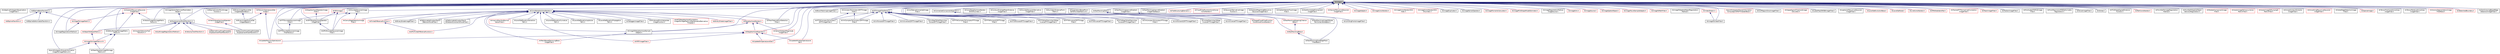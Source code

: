 digraph "itkImage.h"
{
 // LATEX_PDF_SIZE
  edge [fontname="Helvetica",fontsize="10",labelfontname="Helvetica",labelfontsize="10"];
  node [fontname="Helvetica",fontsize="10",shape=record];
  Node1 [label="itkImage.h",height=0.2,width=0.4,color="black", fillcolor="grey75", style="filled", fontcolor="black",tooltip=" "];
  Node1 -> Node2 [dir="back",color="midnightblue",fontsize="10",style="solid",fontname="Helvetica"];
  Node2 [label="itkAdaptiveHistogramEqualization\lImageFilter.h",height=0.2,width=0.4,color="black", fillcolor="white", style="filled",URL="$itkAdaptiveHistogramEqualizationImageFilter_8h.html",tooltip=" "];
  Node1 -> Node3 [dir="back",color="midnightblue",fontsize="10",style="solid",fontname="Helvetica"];
  Node3 [label="itkBSplineBaseTransform.h",height=0.2,width=0.4,color="black", fillcolor="white", style="filled",URL="$itkBSplineBaseTransform_8h.html",tooltip=" "];
  Node3 -> Node4 [dir="back",color="midnightblue",fontsize="10",style="solid",fontname="Helvetica"];
  Node4 [label="itkBSplineDeformableTransform.h",height=0.2,width=0.4,color="black", fillcolor="white", style="filled",URL="$itkBSplineDeformableTransform_8h.html",tooltip=" "];
  Node3 -> Node5 [dir="back",color="midnightblue",fontsize="10",style="solid",fontname="Helvetica"];
  Node5 [label="itkBSplineTransform.h",height=0.2,width=0.4,color="red", fillcolor="white", style="filled",URL="$itkBSplineTransform_8h.html",tooltip=" "];
  Node3 -> Node7 [dir="back",color="midnightblue",fontsize="10",style="solid",fontname="Helvetica"];
  Node7 [label="itkImageToImageMetric.h",height=0.2,width=0.4,color="red", fillcolor="white", style="filled",URL="$itkImageToImageMetric_8h.html",tooltip=" "];
  Node7 -> Node16 [dir="back",color="midnightblue",fontsize="10",style="solid",fontname="Helvetica"];
  Node16 [label="itkImageRegistrationMethod.h",height=0.2,width=0.4,color="black", fillcolor="white", style="filled",URL="$itkImageRegistrationMethod_8h.html",tooltip=" "];
  Node1 -> Node26 [dir="back",color="midnightblue",fontsize="10",style="solid",fontname="Helvetica"];
  Node26 [label="itkBSplineControlPointImage\lFunction.h",height=0.2,width=0.4,color="black", fillcolor="white", style="filled",URL="$itkBSplineControlPointImageFunction_8h.html",tooltip=" "];
  Node1 -> Node27 [dir="back",color="midnightblue",fontsize="10",style="solid",fontname="Helvetica"];
  Node27 [label="itkBinaryImageToLevelSet\lImageAdaptorBase.h",height=0.2,width=0.4,color="black", fillcolor="white", style="filled",URL="$itkBinaryImageToLevelSetImageAdaptorBase_8h.html",tooltip=" "];
  Node27 -> Node28 [dir="back",color="midnightblue",fontsize="10",style="solid",fontname="Helvetica"];
  Node28 [label="itkBinaryImageToLevelSet\lImageAdaptor.h",height=0.2,width=0.4,color="black", fillcolor="white", style="filled",URL="$itkBinaryImageToLevelSetImageAdaptor_8h.html",tooltip=" "];
  Node1 -> Node29 [dir="back",color="midnightblue",fontsize="10",style="solid",fontname="Helvetica"];
  Node29 [label="itkBlockMatchingImageFilter.h",height=0.2,width=0.4,color="black", fillcolor="white", style="filled",URL="$itkBlockMatchingImageFilter_8h.html",tooltip=" "];
  Node1 -> Node30 [dir="back",color="midnightblue",fontsize="10",style="solid",fontname="Helvetica"];
  Node30 [label="itkComplexToComplex1DFFTImage\lFilter.h",height=0.2,width=0.4,color="black", fillcolor="white", style="filled",URL="$itkComplexToComplex1DFFTImageFilter_8h.html",tooltip=" "];
  Node30 -> Node31 [dir="back",color="midnightblue",fontsize="10",style="solid",fontname="Helvetica"];
  Node31 [label="itkFFTWComplexToComplex1\lDFFTImageFilter.h",height=0.2,width=0.4,color="black", fillcolor="white", style="filled",URL="$itkFFTWComplexToComplex1DFFTImageFilter_8h.html",tooltip=" "];
  Node30 -> Node32 [dir="back",color="midnightblue",fontsize="10",style="solid",fontname="Helvetica"];
  Node32 [label="itkVnlComplexToComplex1DFFTImage\lFilter.h",height=0.2,width=0.4,color="black", fillcolor="white", style="filled",URL="$itkVnlComplexToComplex1DFFTImageFilter_8h.html",tooltip=" "];
  Node1 -> Node33 [dir="back",color="midnightblue",fontsize="10",style="solid",fontname="Helvetica"];
  Node33 [label="itkConfidenceConnectedImage\lFilter.h",height=0.2,width=0.4,color="black", fillcolor="white", style="filled",URL="$itkConfidenceConnectedImageFilter_8h.html",tooltip=" "];
  Node1 -> Node34 [dir="back",color="midnightblue",fontsize="10",style="solid",fontname="Helvetica"];
  Node34 [label="itkConnectedComponentAlgorithm.h",height=0.2,width=0.4,color="black", fillcolor="white", style="filled",URL="$itkConnectedComponentAlgorithm_8h.html",tooltip=" "];
  Node34 -> Node35 [dir="back",color="midnightblue",fontsize="10",style="solid",fontname="Helvetica"];
  Node35 [label="itkShapedFloodFilledFunction\lConditionalConstIterator.h",height=0.2,width=0.4,color="red", fillcolor="white", style="filled",URL="$itkShapedFloodFilledFunctionConditionalConstIterator_8h.html",tooltip=" "];
  Node1 -> Node38 [dir="back",color="midnightblue",fontsize="10",style="solid",fontname="Helvetica"];
  Node38 [label="itkConstNeighborhoodIterator.h",height=0.2,width=0.4,color="black", fillcolor="white", style="filled",URL="$itkConstNeighborhoodIterator_8h.html",tooltip=" "];
  Node38 -> Node39 [dir="back",color="midnightblue",fontsize="10",style="solid",fontname="Helvetica"];
  Node39 [label="itkANTSNeighborhoodCorrelation\lImageToImageMetricv4GetValueAndDerivative\lThreader.h",height=0.2,width=0.4,color="red", fillcolor="white", style="filled",URL="$itkANTSNeighborhoodCorrelationImageToImageMetricv4GetValueAndDerivativeThreader_8h.html",tooltip=" "];
  Node38 -> Node41 [dir="back",color="midnightblue",fontsize="10",style="solid",fontname="Helvetica"];
  Node41 [label="itkBinaryDilateImageFilter.h",height=0.2,width=0.4,color="red", fillcolor="white", style="filled",URL="$itkBinaryDilateImageFilter_8h.html",tooltip=" "];
  Node38 -> Node43 [dir="back",color="midnightblue",fontsize="10",style="solid",fontname="Helvetica"];
  Node43 [label="itkBinaryErodeImageFilter.h",height=0.2,width=0.4,color="black", fillcolor="white", style="filled",URL="$itkBinaryErodeImageFilter_8h.html",tooltip=" "];
  Node38 -> Node44 [dir="back",color="midnightblue",fontsize="10",style="solid",fontname="Helvetica"];
  Node44 [label="itkCannyEdgeDetectionImage\lFilter.h",height=0.2,width=0.4,color="red", fillcolor="white", style="filled",URL="$itkCannyEdgeDetectionImageFilter_8h.html",tooltip=" "];
  Node38 -> Node47 [dir="back",color="midnightblue",fontsize="10",style="solid",fontname="Helvetica"];
  Node47 [label="itkDeformableSimplexMesh3\lDBalloonForceFilter.h",height=0.2,width=0.4,color="black", fillcolor="white", style="filled",URL="$itkDeformableSimplexMesh3DBalloonForceFilter_8h.html",tooltip=" "];
  Node38 -> Node48 [dir="back",color="midnightblue",fontsize="10",style="solid",fontname="Helvetica"];
  Node48 [label="itkDeformableSimplexMesh3\lDGradientConstraintForceFilter.h",height=0.2,width=0.4,color="black", fillcolor="white", style="filled",URL="$itkDeformableSimplexMesh3DGradientConstraintForceFilter_8h.html",tooltip=" "];
  Node38 -> Node49 [dir="back",color="midnightblue",fontsize="10",style="solid",fontname="Helvetica"];
  Node49 [label="itkFiniteDifferenceFunction.h",height=0.2,width=0.4,color="red", fillcolor="white", style="filled",URL="$itkFiniteDifferenceFunction_8h.html",tooltip=" "];
  Node49 -> Node110 [dir="back",color="midnightblue",fontsize="10",style="solid",fontname="Helvetica"];
  Node110 [label="itkGPUFiniteDifferenceFunction.h",height=0.2,width=0.4,color="red", fillcolor="white", style="filled",URL="$itkGPUFiniteDifferenceFunction_8h.html",tooltip=" "];
  Node38 -> Node110 [dir="back",color="midnightblue",fontsize="10",style="solid",fontname="Helvetica"];
  Node38 -> Node134 [dir="back",color="midnightblue",fontsize="10",style="solid",fontname="Helvetica"];
  Node134 [label="itkImageToNeighborhoodSample\lAdaptor.h",height=0.2,width=0.4,color="black", fillcolor="white", style="filled",URL="$itkImageToNeighborhoodSampleAdaptor_8h.html",tooltip=" "];
  Node134 -> Node135 [dir="back",color="midnightblue",fontsize="10",style="solid",fontname="Helvetica"];
  Node135 [label="itkPatchBasedDenoisingBase\lImageFilter.h",height=0.2,width=0.4,color="red", fillcolor="white", style="filled",URL="$itkPatchBasedDenoisingBaseImageFilter_8h.html",tooltip=" "];
  Node38 -> Node86 [dir="back",color="midnightblue",fontsize="10",style="solid",fontname="Helvetica"];
  Node86 [label="itkImplicitManifoldNormal\lVectorFilter.h",height=0.2,width=0.4,color="red", fillcolor="white", style="filled",URL="$itkImplicitManifoldNormalVectorFilter_8h.html",tooltip=" "];
  Node38 -> Node137 [dir="back",color="midnightblue",fontsize="10",style="solid",fontname="Helvetica"];
  Node137 [label="itkLevelSetEquationAdvection\lTerm.h",height=0.2,width=0.4,color="black", fillcolor="white", style="filled",URL="$itkLevelSetEquationAdvectionTerm_8h.html",tooltip=" "];
  Node38 -> Node138 [dir="back",color="midnightblue",fontsize="10",style="solid",fontname="Helvetica"];
  Node138 [label="itkLevelSetEquationCurvature\lTerm.h",height=0.2,width=0.4,color="black", fillcolor="white", style="filled",URL="$itkLevelSetEquationCurvatureTerm_8h.html",tooltip=" "];
  Node38 -> Node139 [dir="back",color="midnightblue",fontsize="10",style="solid",fontname="Helvetica"];
  Node139 [label="itkLevelSetEquationLaplacian\lTerm.h",height=0.2,width=0.4,color="black", fillcolor="white", style="filled",URL="$itkLevelSetEquationLaplacianTerm_8h.html",tooltip=" "];
  Node38 -> Node140 [dir="back",color="midnightblue",fontsize="10",style="solid",fontname="Helvetica"];
  Node140 [label="itkLevelSetEquationPropagation\lTerm.h",height=0.2,width=0.4,color="black", fillcolor="white", style="filled",URL="$itkLevelSetEquationPropagationTerm_8h.html",tooltip=" "];
  Node38 -> Node141 [dir="back",color="midnightblue",fontsize="10",style="solid",fontname="Helvetica"];
  Node141 [label="itkMRFImageFilter.h",height=0.2,width=0.4,color="red", fillcolor="white", style="filled",URL="$itkMRFImageFilter_8h.html",tooltip=" "];
  Node38 -> Node143 [dir="back",color="midnightblue",fontsize="10",style="solid",fontname="Helvetica"];
  Node143 [label="itkMaskFeaturePointSelection\lFilter.h",height=0.2,width=0.4,color="black", fillcolor="white", style="filled",URL="$itkMaskFeaturePointSelectionFilter_8h.html",tooltip=" "];
  Node38 -> Node144 [dir="back",color="midnightblue",fontsize="10",style="solid",fontname="Helvetica"];
  Node144 [label="itkNeighborhoodIterator.h",height=0.2,width=0.4,color="red", fillcolor="white", style="filled",URL="$itkNeighborhoodIterator_8h.html",tooltip=" "];
  Node144 -> Node134 [dir="back",color="midnightblue",fontsize="10",style="solid",fontname="Helvetica"];
  Node144 -> Node197 [dir="back",color="midnightblue",fontsize="10",style="solid",fontname="Helvetica"];
  Node197 [label="itkNeighborhoodAlgorithm.h",height=0.2,width=0.4,color="red", fillcolor="white", style="filled",URL="$itkNeighborhoodAlgorithm_8h.html",tooltip=" "];
  Node197 -> Node141 [dir="back",color="midnightblue",fontsize="10",style="solid",fontname="Helvetica"];
  Node197 -> Node174 [dir="back",color="midnightblue",fontsize="10",style="solid",fontname="Helvetica"];
  Node174 [label="itkUpdateMalcolmSparseLevel\lSet.h",height=0.2,width=0.4,color="red", fillcolor="white", style="filled",URL="$itkUpdateMalcolmSparseLevelSet_8h.html",tooltip=" "];
  Node197 -> Node176 [dir="back",color="midnightblue",fontsize="10",style="solid",fontname="Helvetica"];
  Node176 [label="itkUpdateShiSparseLevelSet.h",height=0.2,width=0.4,color="red", fillcolor="white", style="filled",URL="$itkUpdateShiSparseLevelSet_8h.html",tooltip=" "];
  Node197 -> Node177 [dir="back",color="midnightblue",fontsize="10",style="solid",fontname="Helvetica"];
  Node177 [label="itkUpdateWhitakerSparseLevel\lSet.h",height=0.2,width=0.4,color="red", fillcolor="white", style="filled",URL="$itkUpdateWhitakerSparseLevelSet_8h.html",tooltip=" "];
  Node144 -> Node202 [dir="back",color="midnightblue",fontsize="10",style="solid",fontname="Helvetica"];
  Node202 [label="itkVectorGradientMagnitude\lImageFilter.h",height=0.2,width=0.4,color="red", fillcolor="white", style="filled",URL="$itkVectorGradientMagnitudeImageFilter_8h.html",tooltip=" "];
  Node38 -> Node135 [dir="back",color="midnightblue",fontsize="10",style="solid",fontname="Helvetica"];
  Node38 -> Node205 [dir="back",color="midnightblue",fontsize="10",style="solid",fontname="Helvetica"];
  Node205 [label="itkTobogganImageFilter.h",height=0.2,width=0.4,color="black", fillcolor="white", style="filled",URL="$itkTobogganImageFilter_8h.html",tooltip=" "];
  Node38 -> Node206 [dir="back",color="midnightblue",fontsize="10",style="solid",fontname="Helvetica"];
  Node206 [label="itkWindowedSincInterpolate\lImageFunction.h",height=0.2,width=0.4,color="black", fillcolor="white", style="filled",URL="$itkWindowedSincInterpolateImageFunction_8h.html",tooltip=" "];
  Node1 -> Node207 [dir="back",color="midnightblue",fontsize="10",style="solid",fontname="Helvetica"];
  Node207 [label="itkConstNeighborhoodIterator\lWithOnlyIndex.h",height=0.2,width=0.4,color="black", fillcolor="white", style="filled",URL="$itkConstNeighborhoodIteratorWithOnlyIndex_8h.html",tooltip=" "];
  Node1 -> Node208 [dir="back",color="midnightblue",fontsize="10",style="solid",fontname="Helvetica"];
  Node208 [label="itkContourDirectedMeanDistance\lImageFilter.h",height=0.2,width=0.4,color="black", fillcolor="white", style="filled",URL="$itkContourDirectedMeanDistanceImageFilter_8h.html",tooltip=" "];
  Node1 -> Node209 [dir="back",color="midnightblue",fontsize="10",style="solid",fontname="Helvetica"];
  Node209 [label="itkDefaultImageToImageMetric\lTraitsv4.h",height=0.2,width=0.4,color="black", fillcolor="white", style="filled",URL="$itkDefaultImageToImageMetricTraitsv4_8h.html",tooltip=" "];
  Node209 -> Node210 [dir="back",color="midnightblue",fontsize="10",style="solid",fontname="Helvetica"];
  Node210 [label="itkImageToImageMetricv4.h",height=0.2,width=0.4,color="red", fillcolor="white", style="filled",URL="$itkImageToImageMetricv4_8h.html",tooltip=" "];
  Node210 -> Node218 [dir="back",color="midnightblue",fontsize="10",style="solid",fontname="Helvetica"];
  Node218 [label="itkJointHistogramMutualInformation\lImageToImageMetricv4.h",height=0.2,width=0.4,color="black", fillcolor="white", style="filled",URL="$itkJointHistogramMutualInformationImageToImageMetricv4_8h.html",tooltip=" "];
  Node210 -> Node220 [dir="back",color="midnightblue",fontsize="10",style="solid",fontname="Helvetica"];
  Node220 [label="itkMeanSquaresImageToImage\lMetricv4.h",height=0.2,width=0.4,color="black", fillcolor="white", style="filled",URL="$itkMeanSquaresImageToImageMetricv4_8h.html",tooltip=" "];
  Node209 -> Node220 [dir="back",color="midnightblue",fontsize="10",style="solid",fontname="Helvetica"];
  Node1 -> Node221 [dir="back",color="midnightblue",fontsize="10",style="solid",fontname="Helvetica"];
  Node221 [label="itkDiscreteGaussianDerivative\lImageFilter.h",height=0.2,width=0.4,color="black", fillcolor="white", style="filled",URL="$itkDiscreteGaussianDerivativeImageFilter_8h.html",tooltip=" "];
  Node1 -> Node222 [dir="back",color="midnightblue",fontsize="10",style="solid",fontname="Helvetica"];
  Node222 [label="itkDiscreteGaussianImage\lFilter.h",height=0.2,width=0.4,color="black", fillcolor="white", style="filled",URL="$itkDiscreteGaussianImageFilter_8h.html",tooltip=" "];
  Node222 -> Node44 [dir="back",color="midnightblue",fontsize="10",style="solid",fontname="Helvetica"];
  Node222 -> Node223 [dir="back",color="midnightblue",fontsize="10",style="solid",fontname="Helvetica"];
  Node223 [label="itkFFTDiscreteGaussianImage\lFilter.h",height=0.2,width=0.4,color="black", fillcolor="white", style="filled",URL="$itkFFTDiscreteGaussianImageFilter_8h.html",tooltip=" "];
  Node223 -> Node224 [dir="back",color="midnightblue",fontsize="10",style="solid",fontname="Helvetica"];
  Node224 [label="itkFFTDiscreteGaussianImage\lFilterFactory.h",height=0.2,width=0.4,color="black", fillcolor="white", style="filled",URL="$itkFFTDiscreteGaussianImageFilterFactory_8h.html",tooltip=" "];
  Node222 -> Node225 [dir="back",color="midnightblue",fontsize="10",style="solid",fontname="Helvetica"];
  Node225 [label="itkGPUDiscreteGaussianImage\lFilter.h",height=0.2,width=0.4,color="black", fillcolor="white", style="filled",URL="$itkGPUDiscreteGaussianImageFilter_8h.html",tooltip=" "];
  Node1 -> Node226 [dir="back",color="midnightblue",fontsize="10",style="solid",fontname="Helvetica"];
  Node226 [label="itkDisplacementFieldTransform.h",height=0.2,width=0.4,color="black", fillcolor="white", style="filled",URL="$itkDisplacementFieldTransform_8h.html",tooltip=" "];
  Node226 -> Node227 [dir="back",color="midnightblue",fontsize="10",style="solid",fontname="Helvetica"];
  Node227 [label="itkBSplineSmoothingOnUpdate\lDisplacementFieldTransform.h",height=0.2,width=0.4,color="red", fillcolor="white", style="filled",URL="$itkBSplineSmoothingOnUpdateDisplacementFieldTransform_8h.html",tooltip=" "];
  Node226 -> Node228 [dir="back",color="midnightblue",fontsize="10",style="solid",fontname="Helvetica"];
  Node228 [label="itkConstantVelocityField\lTransform.h",height=0.2,width=0.4,color="red", fillcolor="white", style="filled",URL="$itkConstantVelocityFieldTransform_8h.html",tooltip=" "];
  Node226 -> Node231 [dir="back",color="midnightblue",fontsize="10",style="solid",fontname="Helvetica"];
  Node231 [label="itkGaussianSmoothingOnUpdate\lDisplacementFieldTransform.h",height=0.2,width=0.4,color="black", fillcolor="white", style="filled",URL="$itkGaussianSmoothingOnUpdateDisplacementFieldTransform_8h.html",tooltip=" "];
  Node226 -> Node232 [dir="back",color="midnightblue",fontsize="10",style="solid",fontname="Helvetica"];
  Node232 [label="itkObjectToObjectMetric.h",height=0.2,width=0.4,color="red", fillcolor="white", style="filled",URL="$itkObjectToObjectMetric_8h.html",tooltip=" "];
  Node232 -> Node210 [dir="back",color="midnightblue",fontsize="10",style="solid",fontname="Helvetica"];
  Node226 -> Node214 [dir="back",color="midnightblue",fontsize="10",style="solid",fontname="Helvetica"];
  Node214 [label="itkSyNImageRegistrationMethod.h",height=0.2,width=0.4,color="red", fillcolor="white", style="filled",URL="$itkSyNImageRegistrationMethod_8h.html",tooltip=" "];
  Node226 -> Node240 [dir="back",color="midnightblue",fontsize="10",style="solid",fontname="Helvetica"];
  Node240 [label="itkVelocityFieldTransform.h",height=0.2,width=0.4,color="red", fillcolor="white", style="filled",URL="$itkVelocityFieldTransform_8h.html",tooltip=" "];
  Node1 -> Node244 [dir="back",color="midnightblue",fontsize="10",style="solid",fontname="Helvetica"];
  Node244 [label="itkEuclideanDistancePoint\lMetric.h",height=0.2,width=0.4,color="black", fillcolor="white", style="filled",URL="$itkEuclideanDistancePointMetric_8h.html",tooltip=" "];
  Node1 -> Node237 [dir="back",color="midnightblue",fontsize="10",style="solid",fontname="Helvetica"];
  Node237 [label="itkExpectationBasedPoint\lSetToPointSetMetricv4.h",height=0.2,width=0.4,color="black", fillcolor="white", style="filled",URL="$itkExpectationBasedPointSetToPointSetMetricv4_8h.html",tooltip=" "];
  Node1 -> Node223 [dir="back",color="midnightblue",fontsize="10",style="solid",fontname="Helvetica"];
  Node1 -> Node224 [dir="back",color="midnightblue",fontsize="10",style="solid",fontname="Helvetica"];
  Node1 -> Node245 [dir="back",color="midnightblue",fontsize="10",style="solid",fontname="Helvetica"];
  Node245 [label="itkFFTImageFilterFactory.h",height=0.2,width=0.4,color="black", fillcolor="white", style="filled",URL="$itkFFTImageFilterFactory_8h.html",tooltip=" "];
  Node245 -> Node31 [dir="back",color="midnightblue",fontsize="10",style="solid",fontname="Helvetica"];
  Node245 -> Node246 [dir="back",color="midnightblue",fontsize="10",style="solid",fontname="Helvetica"];
  Node246 [label="itkFFTWComplexToComplexFFTImage\lFilter.h",height=0.2,width=0.4,color="black", fillcolor="white", style="filled",URL="$itkFFTWComplexToComplexFFTImageFilter_8h.html",tooltip=" "];
  Node245 -> Node247 [dir="back",color="midnightblue",fontsize="10",style="solid",fontname="Helvetica"];
  Node247 [label="itkFFTWForward1DFFTImage\lFilter.h",height=0.2,width=0.4,color="black", fillcolor="white", style="filled",URL="$itkFFTWForward1DFFTImageFilter_8h.html",tooltip=" "];
  Node245 -> Node248 [dir="back",color="midnightblue",fontsize="10",style="solid",fontname="Helvetica"];
  Node248 [label="itkFFTWForwardFFTImageFilter.h",height=0.2,width=0.4,color="black", fillcolor="white", style="filled",URL="$itkFFTWForwardFFTImageFilter_8h.html",tooltip=" "];
  Node245 -> Node249 [dir="back",color="midnightblue",fontsize="10",style="solid",fontname="Helvetica"];
  Node249 [label="itkFFTWHalfHermitianToReal\lInverseFFTImageFilter.h",height=0.2,width=0.4,color="black", fillcolor="white", style="filled",URL="$itkFFTWHalfHermitianToRealInverseFFTImageFilter_8h.html",tooltip=" "];
  Node245 -> Node250 [dir="back",color="midnightblue",fontsize="10",style="solid",fontname="Helvetica"];
  Node250 [label="itkFFTWInverse1DFFTImage\lFilter.h",height=0.2,width=0.4,color="black", fillcolor="white", style="filled",URL="$itkFFTWInverse1DFFTImageFilter_8h.html",tooltip=" "];
  Node245 -> Node251 [dir="back",color="midnightblue",fontsize="10",style="solid",fontname="Helvetica"];
  Node251 [label="itkFFTWInverseFFTImageFilter.h",height=0.2,width=0.4,color="black", fillcolor="white", style="filled",URL="$itkFFTWInverseFFTImageFilter_8h.html",tooltip=" "];
  Node245 -> Node252 [dir="back",color="midnightblue",fontsize="10",style="solid",fontname="Helvetica"];
  Node252 [label="itkFFTWRealToHalfHermitian\lForwardFFTImageFilter.h",height=0.2,width=0.4,color="black", fillcolor="white", style="filled",URL="$itkFFTWRealToHalfHermitianForwardFFTImageFilter_8h.html",tooltip=" "];
  Node245 -> Node32 [dir="back",color="midnightblue",fontsize="10",style="solid",fontname="Helvetica"];
  Node245 -> Node253 [dir="back",color="midnightblue",fontsize="10",style="solid",fontname="Helvetica"];
  Node253 [label="itkVnlComplexToComplexFFTImage\lFilter.h",height=0.2,width=0.4,color="black", fillcolor="white", style="filled",URL="$itkVnlComplexToComplexFFTImageFilter_8h.html",tooltip=" "];
  Node245 -> Node254 [dir="back",color="midnightblue",fontsize="10",style="solid",fontname="Helvetica"];
  Node254 [label="itkVnlForward1DFFTImageFilter.h",height=0.2,width=0.4,color="black", fillcolor="white", style="filled",URL="$itkVnlForward1DFFTImageFilter_8h.html",tooltip=" "];
  Node245 -> Node255 [dir="back",color="midnightblue",fontsize="10",style="solid",fontname="Helvetica"];
  Node255 [label="itkVnlForwardFFTImageFilter.h",height=0.2,width=0.4,color="black", fillcolor="white", style="filled",URL="$itkVnlForwardFFTImageFilter_8h.html",tooltip=" "];
  Node245 -> Node256 [dir="back",color="midnightblue",fontsize="10",style="solid",fontname="Helvetica"];
  Node256 [label="itkVnlHalfHermitianToReal\lInverseFFTImageFilter.h",height=0.2,width=0.4,color="black", fillcolor="white", style="filled",URL="$itkVnlHalfHermitianToRealInverseFFTImageFilter_8h.html",tooltip=" "];
  Node245 -> Node257 [dir="back",color="midnightblue",fontsize="10",style="solid",fontname="Helvetica"];
  Node257 [label="itkVnlInverse1DFFTImageFilter.h",height=0.2,width=0.4,color="black", fillcolor="white", style="filled",URL="$itkVnlInverse1DFFTImageFilter_8h.html",tooltip=" "];
  Node245 -> Node258 [dir="back",color="midnightblue",fontsize="10",style="solid",fontname="Helvetica"];
  Node258 [label="itkVnlInverseFFTImageFilter.h",height=0.2,width=0.4,color="black", fillcolor="white", style="filled",URL="$itkVnlInverseFFTImageFilter_8h.html",tooltip=" "];
  Node245 -> Node259 [dir="back",color="midnightblue",fontsize="10",style="solid",fontname="Helvetica"];
  Node259 [label="itkVnlRealToHalfHermitian\lForwardFFTImageFilter.h",height=0.2,width=0.4,color="black", fillcolor="white", style="filled",URL="$itkVnlRealToHalfHermitianForwardFFTImageFilter_8h.html",tooltip=" "];
  Node1 -> Node260 [dir="back",color="midnightblue",fontsize="10",style="solid",fontname="Helvetica"];
  Node260 [label="itkFastMarchingTraits.h",height=0.2,width=0.4,color="black", fillcolor="white", style="filled",URL="$itkFastMarchingTraits_8h.html",tooltip=" "];
  Node260 -> Node261 [dir="back",color="midnightblue",fontsize="10",style="solid",fontname="Helvetica"];
  Node261 [label="itkFastMarchingBase.h",height=0.2,width=0.4,color="red", fillcolor="white", style="filled",URL="$itkFastMarchingBase_8h.html",tooltip=" "];
  Node261 -> Node262 [dir="back",color="midnightblue",fontsize="10",style="solid",fontname="Helvetica"];
  Node262 [label="itkFastMarchingQuadEdgeMesh\lFilterBase.h",height=0.2,width=0.4,color="black", fillcolor="white", style="filled",URL="$itkFastMarchingQuadEdgeMeshFilterBase_8h.html",tooltip=" "];
  Node260 -> Node263 [dir="back",color="midnightblue",fontsize="10",style="solid",fontname="Helvetica"];
  Node263 [label="itkFastMarchingImageToNode\lPairContainerAdaptor.h",height=0.2,width=0.4,color="black", fillcolor="white", style="filled",URL="$itkFastMarchingImageToNodePairContainerAdaptor_8h.html",tooltip=" "];
  Node260 -> Node262 [dir="back",color="midnightblue",fontsize="10",style="solid",fontname="Helvetica"];
  Node260 -> Node264 [dir="back",color="midnightblue",fontsize="10",style="solid",fontname="Helvetica"];
  Node264 [label="itkFastMarchingStoppingCriterion\lBase.h",height=0.2,width=0.4,color="red", fillcolor="white", style="filled",URL="$itkFastMarchingStoppingCriterionBase_8h.html",tooltip=" "];
  Node264 -> Node261 [dir="back",color="midnightblue",fontsize="10",style="solid",fontname="Helvetica"];
  Node1 -> Node268 [dir="back",color="midnightblue",fontsize="10",style="solid",fontname="Helvetica"];
  Node268 [label="itkFastMarchingUpwindGradient\lImageFilter.h",height=0.2,width=0.4,color="black", fillcolor="white", style="filled",URL="$itkFastMarchingUpwindGradientImageFilter_8h.html",tooltip=" "];
  Node268 -> Node269 [dir="back",color="midnightblue",fontsize="10",style="solid",fontname="Helvetica"];
  Node269 [label="itkCollidingFrontsImageFilter.h",height=0.2,width=0.4,color="black", fillcolor="white", style="filled",URL="$itkCollidingFrontsImageFilter_8h.html",tooltip=" "];
  Node1 -> Node184 [dir="back",color="midnightblue",fontsize="10",style="solid",fontname="Helvetica"];
  Node184 [label="itkFastMarchingUpwindGradient\lImageFilterBase.h",height=0.2,width=0.4,color="black", fillcolor="white", style="filled",URL="$itkFastMarchingUpwindGradientImageFilterBase_8h.html",tooltip=" "];
  Node1 -> Node270 [dir="back",color="midnightblue",fontsize="10",style="solid",fontname="Helvetica"];
  Node270 [label="itkFlatStructuringElement.h",height=0.2,width=0.4,color="red", fillcolor="white", style="filled",URL="$itkFlatStructuringElement_8h.html",tooltip=" "];
  Node1 -> Node273 [dir="back",color="midnightblue",fontsize="10",style="solid",fontname="Helvetica"];
  Node273 [label="itkFloodFilledFunctionConditional\lConstIterator.h",height=0.2,width=0.4,color="red", fillcolor="white", style="filled",URL="$itkFloodFilledFunctionConditionalConstIterator_8h.html",tooltip=" "];
  Node1 -> Node278 [dir="back",color="midnightblue",fontsize="10",style="solid",fontname="Helvetica"];
  Node278 [label="itkGPUImage.h",height=0.2,width=0.4,color="red", fillcolor="white", style="filled",URL="$itkGPUImage_8h.html",tooltip=" "];
  Node278 -> Node225 [dir="back",color="midnightblue",fontsize="10",style="solid",fontname="Helvetica"];
  Node278 -> Node288 [dir="back",color="midnightblue",fontsize="10",style="solid",fontname="Helvetica"];
  Node288 [label="itkGPUNeighborhoodOperator\lImageFilter.h",height=0.2,width=0.4,color="black", fillcolor="white", style="filled",URL="$itkGPUNeighborhoodOperatorImageFilter_8h.html",tooltip=" "];
  Node288 -> Node225 [dir="back",color="midnightblue",fontsize="10",style="solid",fontname="Helvetica"];
  Node1 -> Node288 [dir="back",color="midnightblue",fontsize="10",style="solid",fontname="Helvetica"];
  Node1 -> Node290 [dir="back",color="midnightblue",fontsize="10",style="solid",fontname="Helvetica"];
  Node290 [label="itkGaussianDerivativeImage\lFunction.h",height=0.2,width=0.4,color="black", fillcolor="white", style="filled",URL="$itkGaussianDerivativeImageFunction_8h.html",tooltip=" "];
  Node1 -> Node291 [dir="back",color="midnightblue",fontsize="10",style="solid",fontname="Helvetica"];
  Node291 [label="itkGradientMagnitudeRecursive\lGaussianImageFilter.h",height=0.2,width=0.4,color="black", fillcolor="white", style="filled",URL="$itkGradientMagnitudeRecursiveGaussianImageFilter_8h.html",tooltip=" "];
  Node1 -> Node292 [dir="back",color="midnightblue",fontsize="10",style="solid",fontname="Helvetica"];
  Node292 [label="itkGradientRecursiveGaussian\lImageFilter.h",height=0.2,width=0.4,color="red", fillcolor="white", style="filled",URL="$itkGradientRecursiveGaussianImageFilter_8h.html",tooltip=" "];
  Node292 -> Node209 [dir="back",color="midnightblue",fontsize="10",style="solid",fontname="Helvetica"];
  Node292 -> Node7 [dir="back",color="midnightblue",fontsize="10",style="solid",fontname="Helvetica"];
  Node292 -> Node301 [dir="back",color="midnightblue",fontsize="10",style="solid",fontname="Helvetica"];
  Node301 [label="itkVectorImageToImageMetric\lTraitsv4.h",height=0.2,width=0.4,color="black", fillcolor="white", style="filled",URL="$itkVectorImageToImageMetricTraitsv4_8h.html",tooltip=" "];
  Node1 -> Node302 [dir="back",color="midnightblue",fontsize="10",style="solid",fontname="Helvetica"];
  Node302 [label="itkGradientVectorFlowImage\lFilter.h",height=0.2,width=0.4,color="black", fillcolor="white", style="filled",URL="$itkGradientVectorFlowImageFilter_8h.html",tooltip=" "];
  Node1 -> Node303 [dir="back",color="midnightblue",fontsize="10",style="solid",fontname="Helvetica"];
  Node303 [label="itkHardConnectedComponent\lImageFilter.h",height=0.2,width=0.4,color="black", fillcolor="white", style="filled",URL="$itkHardConnectedComponentImageFilter_8h.html",tooltip=" "];
  Node1 -> Node304 [dir="back",color="midnightblue",fontsize="10",style="solid",fontname="Helvetica"];
  Node304 [label="itkHessianRecursiveGaussian\lImageFilter.h",height=0.2,width=0.4,color="red", fillcolor="white", style="filled",URL="$itkHessianRecursiveGaussianImageFilter_8h.html",tooltip=" "];
  Node1 -> Node306 [dir="back",color="midnightblue",fontsize="10",style="solid",fontname="Helvetica"];
  Node306 [label="itkImageAdaptor.h",height=0.2,width=0.4,color="red", fillcolor="white", style="filled",URL="$itkImageAdaptor_8h.html",tooltip=" "];
  Node1 -> Node333 [dir="back",color="midnightblue",fontsize="10",style="solid",fontname="Helvetica"];
  Node333 [label="itkImageConstIterator.h",height=0.2,width=0.4,color="red", fillcolor="white", style="filled",URL="$itkImageConstIterator_8h.html",tooltip=" "];
  Node1 -> Node380 [dir="back",color="midnightblue",fontsize="10",style="solid",fontname="Helvetica"];
  Node380 [label="itkImageConstIteratorWith\lIndex.h",height=0.2,width=0.4,color="red", fillcolor="white", style="filled",URL="$itkImageConstIteratorWithIndex_8h.html",tooltip=" "];
  Node1 -> Node524 [dir="back",color="midnightblue",fontsize="10",style="solid",fontname="Helvetica"];
  Node524 [label="itkImageConstIteratorWith\lOnlyIndex.h",height=0.2,width=0.4,color="red", fillcolor="white", style="filled",URL="$itkImageConstIteratorWithOnlyIndex_8h.html",tooltip=" "];
  Node1 -> Node527 [dir="back",color="midnightblue",fontsize="10",style="solid",fontname="Helvetica"];
  Node527 [label="itkImageDuplicator.h",height=0.2,width=0.4,color="black", fillcolor="white", style="filled",URL="$itkImageDuplicator_8h.html",tooltip=" "];
  Node1 -> Node528 [dir="back",color="midnightblue",fontsize="10",style="solid",fontname="Helvetica"];
  Node528 [label="itkImageKernelOperator.h",height=0.2,width=0.4,color="black", fillcolor="white", style="filled",URL="$itkImageKernelOperator_8h.html",tooltip=" "];
  Node1 -> Node529 [dir="back",color="midnightblue",fontsize="10",style="solid",fontname="Helvetica"];
  Node529 [label="itkImageMomentsCalculator.h",height=0.2,width=0.4,color="red", fillcolor="white", style="filled",URL="$itkImageMomentsCalculator_8h.html",tooltip=" "];
  Node1 -> Node354 [dir="back",color="midnightblue",fontsize="10",style="solid",fontname="Helvetica"];
  Node354 [label="itkImagePCAShapeModelEstimator.h",height=0.2,width=0.4,color="red", fillcolor="white", style="filled",URL="$itkImagePCAShapeModelEstimator_8h.html",tooltip=" "];
  Node1 -> Node16 [dir="back",color="midnightblue",fontsize="10",style="solid",fontname="Helvetica"];
  Node1 -> Node405 [dir="back",color="midnightblue",fontsize="10",style="solid",fontname="Helvetica"];
  Node405 [label="itkImageRegistrationMethod\lImageSource.h",height=0.2,width=0.4,color="black", fillcolor="white", style="filled",URL="$itkImageRegistrationMethodImageSource_8h.html",tooltip=" "];
  Node1 -> Node532 [dir="back",color="midnightblue",fontsize="10",style="solid",fontname="Helvetica"];
  Node532 [label="itkImageSink.h",height=0.2,width=0.4,color="red", fillcolor="white", style="filled",URL="$itkImageSink_8h.html",tooltip=" "];
  Node1 -> Node553 [dir="back",color="midnightblue",fontsize="10",style="solid",fontname="Helvetica"];
  Node553 [label="itkImageSource.h",height=0.2,width=0.4,color="red", fillcolor="white", style="filled",URL="$itkImageSource_8h.html",tooltip=" "];
  Node1 -> Node801 [dir="back",color="midnightblue",fontsize="10",style="solid",fontname="Helvetica"];
  Node801 [label="itkImageSpatialObject.h",height=0.2,width=0.4,color="red", fillcolor="white", style="filled",URL="$itkImageSpatialObject_8h.html",tooltip=" "];
  Node1 -> Node359 [dir="back",color="midnightblue",fontsize="10",style="solid",fontname="Helvetica"];
  Node359 [label="itkImageToListSampleAdaptor.h",height=0.2,width=0.4,color="red", fillcolor="white", style="filled",URL="$itkImageToListSampleAdaptor_8h.html",tooltip=" "];
  Node1 -> Node134 [dir="back",color="midnightblue",fontsize="10",style="solid",fontname="Helvetica"];
  Node1 -> Node803 [dir="back",color="midnightblue",fontsize="10",style="solid",fontname="Helvetica"];
  Node803 [label="itkImageToPathFilter.h",height=0.2,width=0.4,color="red", fillcolor="white", style="filled",URL="$itkImageToPathFilter_8h.html",tooltip=" "];
  Node1 -> Node804 [dir="back",color="midnightblue",fontsize="10",style="solid",fontname="Helvetica"];
  Node804 [label="itkImageToSpatialObjectRegistration\lMethod.h",height=0.2,width=0.4,color="black", fillcolor="white", style="filled",URL="$itkImageToSpatialObjectRegistrationMethod_8h.html",tooltip=" "];
  Node1 -> Node805 [dir="back",color="midnightblue",fontsize="10",style="solid",fontname="Helvetica"];
  Node805 [label="itkImageToVideoFilter.h",height=0.2,width=0.4,color="black", fillcolor="white", style="filled",URL="$itkImageToVideoFilter_8h.html",tooltip=" "];
  Node1 -> Node806 [dir="back",color="midnightblue",fontsize="10",style="solid",fontname="Helvetica"];
  Node806 [label="itkImageVectorOptimizerParameters\lHelper.h",height=0.2,width=0.4,color="black", fillcolor="white", style="filled",URL="$itkImageVectorOptimizerParametersHelper_8h.html",tooltip=" "];
  Node806 -> Node226 [dir="back",color="midnightblue",fontsize="10",style="solid",fontname="Helvetica"];
  Node1 -> Node807 [dir="back",color="midnightblue",fontsize="10",style="solid",fontname="Helvetica"];
  Node807 [label="itkJointHistogramMutualInformation\lComputeJointPDFThreaderBase.h",height=0.2,width=0.4,color="red", fillcolor="white", style="filled",URL="$itkJointHistogramMutualInformationComputeJointPDFThreaderBase_8h.html",tooltip=" "];
  Node1 -> Node218 [dir="back",color="midnightblue",fontsize="10",style="solid",fontname="Helvetica"];
  Node1 -> Node366 [dir="back",color="midnightblue",fontsize="10",style="solid",fontname="Helvetica"];
  Node366 [label="itkKLMRegionGrowImageFilter.h",height=0.2,width=0.4,color="black", fillcolor="white", style="filled",URL="$itkKLMRegionGrowImageFilter_8h.html",tooltip=" "];
  Node1 -> Node809 [dir="back",color="midnightblue",fontsize="10",style="solid",fontname="Helvetica"];
  Node809 [label="itkKappaSigmaThresholdImage\lCalculator.h",height=0.2,width=0.4,color="red", fillcolor="white", style="filled",URL="$itkKappaSigmaThresholdImageCalculator_8h.html",tooltip=" "];
  Node1 -> Node720 [dir="back",color="midnightblue",fontsize="10",style="solid",fontname="Helvetica"];
  Node720 [label="itkLabelMapToRGBImageFilter.h",height=0.2,width=0.4,color="black", fillcolor="white", style="filled",URL="$itkLabelMapToRGBImageFilter_8h.html",tooltip=" "];
  Node1 -> Node660 [dir="back",color="midnightblue",fontsize="10",style="solid",fontname="Helvetica"];
  Node660 [label="itkLaplacianRecursiveGaussian\lImageFilter.h",height=0.2,width=0.4,color="black", fillcolor="white", style="filled",URL="$itkLaplacianRecursiveGaussianImageFilter_8h.html",tooltip=" "];
  Node1 -> Node409 [dir="back",color="midnightblue",fontsize="10",style="solid",fontname="Helvetica"];
  Node409 [label="itkLevelSetEvolutionBase.h",height=0.2,width=0.4,color="red", fillcolor="white", style="filled",URL="$itkLevelSetEvolutionBase_8h.html",tooltip=" "];
  Node1 -> Node810 [dir="back",color="midnightblue",fontsize="10",style="solid",fontname="Helvetica"];
  Node810 [label="itkLevelSetNode.h",height=0.2,width=0.4,color="red", fillcolor="white", style="filled",URL="$itkLevelSetNode_8h.html",tooltip=" "];
  Node1 -> Node816 [dir="back",color="midnightblue",fontsize="10",style="solid",fontname="Helvetica"];
  Node816 [label="itkLineConstIterator.h",height=0.2,width=0.4,color="red", fillcolor="white", style="filled",URL="$itkLineConstIterator_8h.html",tooltip=" "];
  Node1 -> Node818 [dir="back",color="midnightblue",fontsize="10",style="solid",fontname="Helvetica"];
  Node818 [label="itkMRASlabIdentifier.h",height=0.2,width=0.4,color="red", fillcolor="white", style="filled",URL="$itkMRASlabIdentifier_8h.html",tooltip=" "];
  Node1 -> Node819 [dir="back",color="midnightblue",fontsize="10",style="solid",fontname="Helvetica"];
  Node819 [label="itkMalcolmSparseLevelSet\lImage.h",height=0.2,width=0.4,color="red", fillcolor="white", style="filled",URL="$itkMalcolmSparseLevelSetImage_8h.html",tooltip=" "];
  Node819 -> Node28 [dir="back",color="midnightblue",fontsize="10",style="solid",fontname="Helvetica"];
  Node819 -> Node174 [dir="back",color="midnightblue",fontsize="10",style="solid",fontname="Helvetica"];
  Node1 -> Node143 [dir="back",color="midnightblue",fontsize="10",style="solid",fontname="Helvetica"];
  Node1 -> Node725 [dir="back",color="midnightblue",fontsize="10",style="solid",fontname="Helvetica"];
  Node725 [label="itkMaskedFFTNormalizedCorrelation\lImageFilter.h",height=0.2,width=0.4,color="red", fillcolor="white", style="filled",URL="$itkMaskedFFTNormalizedCorrelationImageFilter_8h.html",tooltip=" "];
  Node1 -> Node451 [dir="back",color="midnightblue",fontsize="10",style="solid",fontname="Helvetica"];
  Node451 [label="itkMeanImageFilter.h",height=0.2,width=0.4,color="red", fillcolor="white", style="filled",URL="$itkMeanImageFilter_8h.html",tooltip=" "];
  Node1 -> Node452 [dir="back",color="midnightblue",fontsize="10",style="solid",fontname="Helvetica"];
  Node452 [label="itkMedianImageFilter.h",height=0.2,width=0.4,color="black", fillcolor="white", style="filled",URL="$itkMedianImageFilter_8h.html",tooltip=" "];
  Node1 -> Node371 [dir="back",color="midnightblue",fontsize="10",style="solid",fontname="Helvetica"];
  Node371 [label="itkMultiLabelSTAPLEImage\lFilter.h",height=0.2,width=0.4,color="black", fillcolor="white", style="filled",URL="$itkMultiLabelSTAPLEImageFilter_8h.html",tooltip=" "];
  Node1 -> Node80 [dir="back",color="midnightblue",fontsize="10",style="solid",fontname="Helvetica"];
  Node80 [label="itkMultiResolutionPDEDeformable\lRegistration.h",height=0.2,width=0.4,color="black", fillcolor="white", style="filled",URL="$itkMultiResolutionPDEDeformableRegistration_8h.html",tooltip=" "];
  Node1 -> Node197 [dir="back",color="midnightblue",fontsize="10",style="solid",fontname="Helvetica"];
  Node1 -> Node733 [dir="back",color="midnightblue",fontsize="10",style="solid",fontname="Helvetica"];
  Node733 [label="itkNeighborhoodOperatorImage\lFilter.h",height=0.2,width=0.4,color="red", fillcolor="white", style="filled",URL="$itkNeighborhoodOperatorImageFilter_8h.html",tooltip=" "];
  Node733 -> Node288 [dir="back",color="midnightblue",fontsize="10",style="solid",fontname="Helvetica"];
  Node1 -> Node453 [dir="back",color="midnightblue",fontsize="10",style="solid",fontname="Helvetica"];
  Node453 [label="itkNoiseImageFilter.h",height=0.2,width=0.4,color="black", fillcolor="white", style="filled",URL="$itkNoiseImageFilter_8h.html",tooltip=" "];
  Node1 -> Node232 [dir="back",color="midnightblue",fontsize="10",style="solid",fontname="Helvetica"];
  Node1 -> Node820 [dir="back",color="midnightblue",fontsize="10",style="solid",fontname="Helvetica"];
  Node820 [label="itkOctree.h",height=0.2,width=0.4,color="black", fillcolor="white", style="filled",URL="$itkOctree_8h.html",tooltip=" "];
  Node1 -> Node821 [dir="back",color="midnightblue",fontsize="10",style="solid",fontname="Helvetica"];
  Node821 [label="itkPCAShapeSignedDistance\lFunction.h",height=0.2,width=0.4,color="black", fillcolor="white", style="filled",URL="$itkPCAShapeSignedDistanceFunction_8h.html",tooltip=" "];
  Node1 -> Node822 [dir="back",color="midnightblue",fontsize="10",style="solid",fontname="Helvetica"];
  Node822 [label="itkPathConstIterator.h",height=0.2,width=0.4,color="red", fillcolor="white", style="filled",URL="$itkPathConstIterator_8h.html",tooltip=" "];
  Node1 -> Node297 [dir="back",color="midnightblue",fontsize="10",style="solid",fontname="Helvetica"];
  Node297 [label="itkPointSetToImageRegistration\lMethod.h",height=0.2,width=0.4,color="black", fillcolor="white", style="filled",URL="$itkPointSetToImageRegistrationMethod_8h.html",tooltip=" "];
  Node1 -> Node298 [dir="back",color="midnightblue",fontsize="10",style="solid",fontname="Helvetica"];
  Node298 [label="itkPointSetToSpatialObject\lDemonsRegistration.h",height=0.2,width=0.4,color="black", fillcolor="white", style="filled",URL="$itkPointSetToSpatialObjectDemonsRegistration_8h.html",tooltip=" "];
  Node1 -> Node661 [dir="back",color="midnightblue",fontsize="10",style="solid",fontname="Helvetica"];
  Node661 [label="itkRelabelComponentImage\lFilter.h",height=0.2,width=0.4,color="red", fillcolor="white", style="filled",URL="$itkRelabelComponentImageFilter_8h.html",tooltip=" "];
  Node1 -> Node824 [dir="back",color="midnightblue",fontsize="10",style="solid",fontname="Helvetica"];
  Node824 [label="itkScalarImageToCooccurrence\lMatrixFilter.h",height=0.2,width=0.4,color="red", fillcolor="white", style="filled",URL="$itkScalarImageToCooccurrenceMatrixFilter_8h.html",tooltip=" "];
  Node1 -> Node826 [dir="back",color="midnightblue",fontsize="10",style="solid",fontname="Helvetica"];
  Node826 [label="itkScalarImageToRunLength\lMatrixFilter.h",height=0.2,width=0.4,color="red", fillcolor="white", style="filled",URL="$itkScalarImageToRunLengthMatrixFilter_8h.html",tooltip=" "];
  Node1 -> Node454 [dir="back",color="midnightblue",fontsize="10",style="solid",fontname="Helvetica"];
  Node454 [label="itkSimpleContourExtractor\lImageFilter.h",height=0.2,width=0.4,color="black", fillcolor="white", style="filled",URL="$itkSimpleContourExtractorImageFilter_8h.html",tooltip=" "];
  Node1 -> Node456 [dir="back",color="midnightblue",fontsize="10",style="solid",fontname="Helvetica"];
  Node456 [label="itkSmoothingRecursiveGaussian\lImageFilter.h",height=0.2,width=0.4,color="red", fillcolor="white", style="filled",URL="$itkSmoothingRecursiveGaussianImageFilter_8h.html",tooltip=" "];
  Node1 -> Node771 [dir="back",color="midnightblue",fontsize="10",style="solid",fontname="Helvetica"];
  Node771 [label="itkSobelEdgeDetectionImage\lFilter.h",height=0.2,width=0.4,color="black", fillcolor="white", style="filled",URL="$itkSobelEdgeDetectionImageFilter_8h.html",tooltip=" "];
  Node1 -> Node828 [dir="back",color="midnightblue",fontsize="10",style="solid",fontname="Helvetica"];
  Node828 [label="itkSparseImage.h",height=0.2,width=0.4,color="red", fillcolor="white", style="filled",URL="$itkSparseImage_8h.html",tooltip=" "];
  Node1 -> Node470 [dir="back",color="midnightblue",fontsize="10",style="solid",fontname="Helvetica"];
  Node470 [label="itkTensorFractionalAnisotropy\lImageFilter.h",height=0.2,width=0.4,color="black", fillcolor="white", style="filled",URL="$itkTensorFractionalAnisotropyImageFilter_8h.html",tooltip=" "];
  Node1 -> Node471 [dir="back",color="midnightblue",fontsize="10",style="solid",fontname="Helvetica"];
  Node471 [label="itkTensorRelativeAnisotropy\lImageFilter.h",height=0.2,width=0.4,color="black", fillcolor="white", style="filled",URL="$itkTensorRelativeAnisotropyImageFilter_8h.html",tooltip=" "];
  Node1 -> Node174 [dir="back",color="midnightblue",fontsize="10",style="solid",fontname="Helvetica"];
  Node1 -> Node176 [dir="back",color="midnightblue",fontsize="10",style="solid",fontname="Helvetica"];
  Node1 -> Node177 [dir="back",color="midnightblue",fontsize="10",style="solid",fontname="Helvetica"];
  Node1 -> Node202 [dir="back",color="midnightblue",fontsize="10",style="solid",fontname="Helvetica"];
  Node1 -> Node301 [dir="back",color="midnightblue",fontsize="10",style="solid",fontname="Helvetica"];
  Node1 -> Node778 [dir="back",color="midnightblue",fontsize="10",style="solid",fontname="Helvetica"];
  Node778 [label="itkVectorNeighborhoodOperator\lImageFilter.h",height=0.2,width=0.4,color="red", fillcolor="white", style="filled",URL="$itkVectorNeighborhoodOperatorImageFilter_8h.html",tooltip=" "];
  Node778 -> Node231 [dir="back",color="midnightblue",fontsize="10",style="solid",fontname="Helvetica"];
  Node1 -> Node829 [dir="back",color="midnightblue",fontsize="10",style="solid",fontname="Helvetica"];
  Node829 [label="itkVideoStream.h",height=0.2,width=0.4,color="red", fillcolor="white", style="filled",URL="$itkVideoStream_8h.html",tooltip=" "];
  Node829 -> Node805 [dir="back",color="midnightblue",fontsize="10",style="solid",fontname="Helvetica"];
  Node1 -> Node256 [dir="back",color="midnightblue",fontsize="10",style="solid",fontname="Helvetica"];
  Node1 -> Node258 [dir="back",color="midnightblue",fontsize="10",style="solid",fontname="Helvetica"];
  Node1 -> Node779 [dir="back",color="midnightblue",fontsize="10",style="solid",fontname="Helvetica"];
  Node779 [label="itkVoronoiSegmentationImage\lFilterBase.h",height=0.2,width=0.4,color="red", fillcolor="white", style="filled",URL="$itkVoronoiSegmentationImageFilterBase_8h.html",tooltip=" "];
  Node1 -> Node837 [dir="back",color="midnightblue",fontsize="10",style="solid",fontname="Helvetica"];
  Node837 [label="itkWatershedBoundary.h",height=0.2,width=0.4,color="red", fillcolor="white", style="filled",URL="$itkWatershedBoundary_8h.html",tooltip=" "];
  Node1 -> Node789 [dir="back",color="midnightblue",fontsize="10",style="solid",fontname="Helvetica"];
  Node789 [label="itkZeroCrossingBasedEdge\lDetectionImageFilter.h",height=0.2,width=0.4,color="black", fillcolor="white", style="filled",URL="$itkZeroCrossingBasedEdgeDetectionImageFilter_8h.html",tooltip=" "];
}
